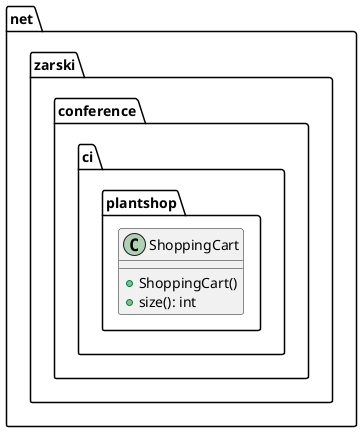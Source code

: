 @startuml

    namespace net.zarski.conference.ci.plantshop {
        class ShoppingCart {
            +ShoppingCart()
            +size(): int
        }
    }

@enduml
